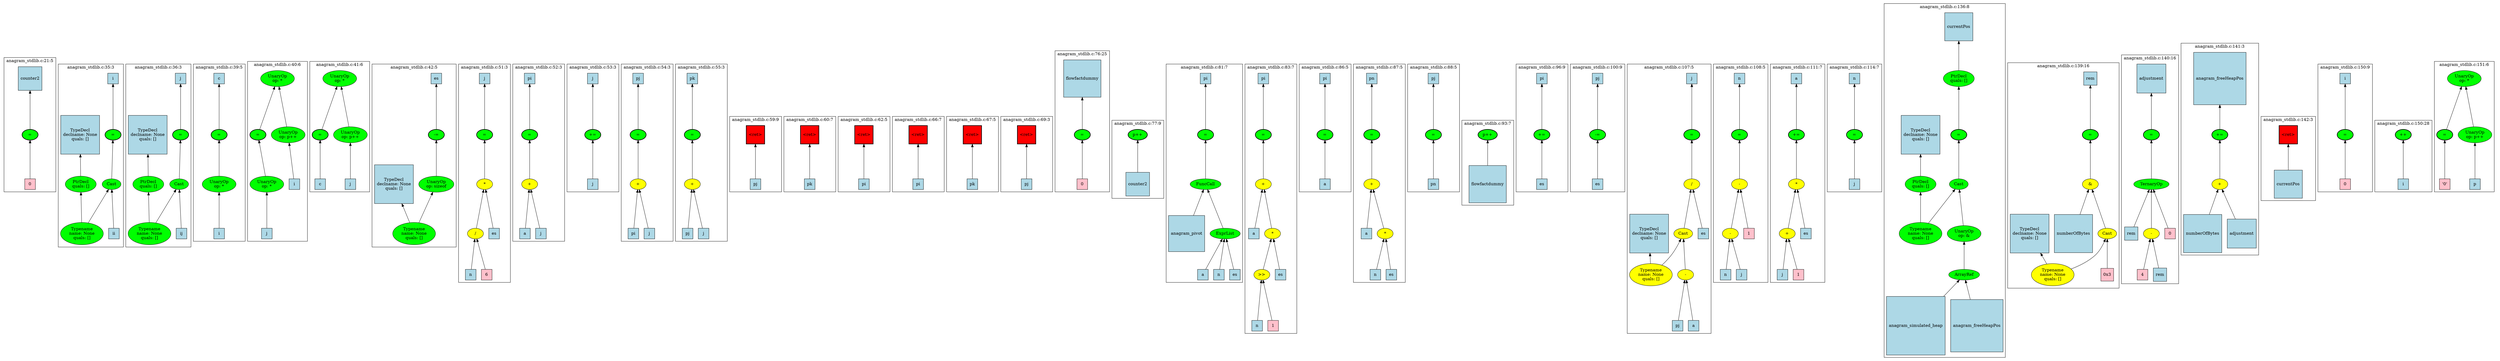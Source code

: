strict graph "" {
	graph [bb="0,0,6940.2,1037",
		newrank=true
	];
	node [label="\N"];
	{
		graph [rank=same,
			rankdir=LR
		];
		rank2	[height=0.5,
			label="",
			pos="0.5,655.95",
			style=invis,
			width=0.013889];
		2	[fillcolor=green,
			height=0.5,
			label="=",
			pos="79.5,655.95",
			style="filled,bold",
			width=0.75];
		rank2 -- 2	[pos="1.1172,655.95 18.161,655.95 35.206,655.95 52.25,655.95",
			style=invis];
		84	[fillcolor=green,
			height=0.5,
			label="=",
			pos="314.5,655.95",
			style="filled,bold",
			width=0.75];
		2 -- 84	[pos="91.683,672.22 105.94,689.76 131.34,716.65 160.5,727.7 205.8,744.88 227.11,751.15 269.5,727.7 290.09,716.31 302.52,691.13 308.95,\
673.85",
			style=invis];
		92	[fillcolor=green,
			height=0.5,
			label="=",
			pos="516.5,655.95",
			style="filled,bold",
			width=0.75];
		84 -- 92	[pos="320.63,673.57 327.72,690.89 341.22,716.33 362.5,727.7 383.87,739.12 450.31,739.43 471.5,727.7 492.09,716.31 504.52,691.13 510.95,\
673.85",
			style=invis];
		106	[fillcolor=green,
			height=0.5,
			label="=",
			pos="628.5,655.95",
			style="filled,bold",
			width=0.75];
		92 -- 106	[pos="543.62,655.95 562.85,655.95 582.08,655.95 601.31,655.95",
			style=invis];
		110	[fillcolor=green,
			height=0.5,
			label="=",
			pos="740.5,655.95",
			style="filled,bold",
			width=0.75];
		106 -- 110	[pos="655.62,655.95 674.85,655.95 694.08,655.95 713.31,655.95",
			style=invis];
		116	[fillcolor=green,
			height=0.5,
			label="=",
			pos="930.5,655.95",
			style="filled,bold",
			width=0.75];
		110 -- 116	[pos="746.05,673.85 752.48,691.13 764.91,716.31 785.5,727.7 823.22,748.57 844.47,748.02 882.5,727.7 903.78,716.33 917.28,690.89 924.37,\
673.57",
			style=invis];
		121	[fillcolor=green,
			height=0.5,
			label="-=",
			pos="1266.5,655.95",
			style="filled,bold",
			width=0.75];
		116 -- 121	[pos="936.05,673.85 942.48,691.13 954.91,716.31 975.5,727.7 1013.2,748.57 1030.1,735.3 1072.5,727.7 1137.7,716.03 1209.7,683.91 1244.8,\
666.89",
			style=invis];
		160	[fillcolor=green,
			height=0.5,
			label="=",
			pos="1403.5,655.95",
			style="filled,bold",
			width=0.75];
		121 -- 160	[pos="1293.5,655.95 1321.2,655.95 1348.8,655.95 1376.4,655.95",
			style=invis];
		167	[fillcolor=green,
			height=0.5,
			label="=",
			pos="1534.5,655.95",
			style="filled,bold",
			width=0.75];
		160 -- 167	[pos="1430.6,655.95 1456.2,655.95 1481.7,655.95 1507.3,655.95",
			style=invis];
		172	[fillcolor=green,
			height=0.5,
			label="+=",
			pos="1692.5,655.95",
			style="filled,bold",
			width=0.75];
		167 -- 172	[pos="1561.7,655.95 1596.2,655.95 1630.8,655.95 1665.4,655.95",
			style=invis];
		175	[fillcolor=green,
			height=0.5,
			label="=",
			pos="1826.5,655.95",
			style="filled,bold",
			width=0.75];
		172 -- 175	[pos="1719.7,655.95 1746.3,655.95 1772.8,655.95 1799.4,655.95",
			style=invis];
		180	[fillcolor=green,
			height=0.5,
			label="=",
			pos="1972.5,655.95",
			style="filled,bold",
			width=0.75];
		175 -- 180	[pos="1853.6,655.95 1884.1,655.95 1914.6,655.95 1945.1,655.95",
			style=invis];
		211	[fillcolor=red,
			height=0.65278,
			label="\<ret\>",
			pos="2130.5,655.95",
			shape=square,
			style="filled,bold",
			width=0.65278];
		180 -- 211	[pos="1999.7,655.95 2035.4,655.95 2071.2,655.95 2107,655.95",
			style=invis];
		213	[fillcolor=red,
			height=0.65278,
			label="\<ret\>",
			pos="2276.5,655.95",
			shape=square,
			style="filled,bold",
			width=0.65278];
		211 -- 213	[pos="2154.2,655.95 2187,655.95 2219.8,655.95 2252.6,655.95",
			style=invis];
		215	[fillcolor=red,
			height=0.65278,
			label="\<ret\>",
			pos="2422.5,655.95",
			shape=square,
			style="filled,bold",
			width=0.65278];
		213 -- 215	[pos="2300.2,655.95 2333,655.95 2365.8,655.95 2398.6,655.95",
			style=invis];
		234	[fillcolor=red,
			height=0.65278,
			label="\<ret\>",
			pos="2568.5,655.95",
			shape=square,
			style="filled,bold",
			width=0.65278];
		215 -- 234	[pos="2446.2,655.95 2479,655.95 2511.8,655.95 2544.6,655.95",
			style=invis];
		236	[fillcolor=red,
			height=0.65278,
			label="\<ret\>",
			pos="2714.5,655.95",
			shape=square,
			style="filled,bold",
			width=0.65278];
		234 -- 236	[pos="2592.2,655.95 2625,655.95 2657.8,655.95 2690.6,655.95",
			style=invis];
		238	[fillcolor=red,
			height=0.65278,
			label="\<ret\>",
			pos="2860.5,655.95",
			shape=square,
			style="filled,bold",
			width=0.65278];
		236 -- 238	[pos="2738.2,655.95 2771,655.95 2803.8,655.95 2836.6,655.95",
			style=invis];
		272	[fillcolor=green,
			height=0.5,
			label="=",
			pos="3009.5,655.95",
			style="filled,bold",
			width=0.75];
		238 -- 272	[pos="2884.1,655.95 2916.7,655.95 2949.4,655.95 2982.1,655.95",
			style=invis];
		276	[fillcolor=green,
			height=0.5,
			label="p++",
			pos="3159.5,655.95",
			style="filled,bold",
			width=0.75];
		272 -- 276	[pos="3036.7,655.95 3068.6,655.95 3100.4,655.95 3132.2,655.95",
			style=invis];
		288	[fillcolor=green,
			height=0.5,
			label="=",
			pos="3347.5,655.95",
			style="filled,bold",
			width=0.75];
		276 -- 288	[pos="3186.7,655.95 3231.3,655.95 3275.9,655.95 3320.5,655.95",
			style=invis];
		296	[fillcolor=green,
			height=0.5,
			label="=",
			pos="3522.5,655.95",
			style="filled,bold",
			width=0.75];
		288 -- 296	[pos="3374.5,655.95 3414.8,655.95 3455.1,655.95 3495.3,655.95",
			style=invis];
		311	[fillcolor=green,
			height=0.5,
			label="=",
			pos="3675.5,655.95",
			style="filled,bold",
			width=0.75];
		296 -- 311	[pos="3549.7,655.95 3582.6,655.95 3615.5,655.95 3648.5,655.95",
			style=invis];
		314	[fillcolor=green,
			height=0.5,
			label="=",
			pos="3814.5,655.95",
			style="filled,bold",
			width=0.75];
		311 -- 314	[pos="3702.6,655.95 3730.9,655.95 3759.2,655.95 3787.4,655.95",
			style=invis];
		321	[fillcolor=green,
			height=0.5,
			label="=",
			pos="3967.5,655.95",
			style="filled,bold",
			width=0.75];
		314 -- 321	[pos="3841.7,655.95 3874.6,655.95 3907.5,655.95 3940.5,655.95",
			style=invis];
		328	[fillcolor=green,
			height=0.5,
			label="p++",
			pos="4113.5,655.95",
			style="filled,bold",
			width=0.75];
		321 -- 328	[pos="3994.6,655.95 4025.1,655.95 4055.6,655.95 4086.1,655.95",
			style=invis];
		344	[fillcolor=green,
			height=0.5,
			label="+=",
			pos="4259.5,655.95",
			style="filled,bold",
			width=0.75];
		328 -- 344	[pos="4140.6,655.95 4171.1,655.95 4201.6,655.95 4232.1,655.95",
			style=invis];
		361	[fillcolor=green,
			height=0.5,
			label="-=",
			pos="4408.5,655.95",
			style="filled,bold",
			width=0.75];
		344 -- 361	[pos="4286.6,655.95 4318.2,655.95 4349.8,655.95 4381.4,655.95",
			style=invis];
		381	[fillcolor=green,
			height=0.5,
			label="=",
			pos="4675.5,655.95",
			style="filled,bold",
			width=0.75];
		361 -- 381	[pos="4435.6,655.95 4506.5,655.95 4577.4,655.95 4648.3,655.95",
			style=invis];
		392	[fillcolor=green,
			height=0.5,
			label="=",
			pos="4821.5,655.95",
			style="filled,bold",
			width=0.75];
		381 -- 392	[pos="4702.6,655.95 4733.1,655.95 4763.6,655.95 4794.1,655.95",
			style=invis];
		410	[fillcolor=green,
			height=0.5,
			label="+=",
			pos="4974.5,655.95",
			style="filled,bold",
			width=0.75];
		392 -- 410	[pos="4848.7,655.95 4881.6,655.95 4914.5,655.95 4947.5,655.95",
			style=invis];
		430	[fillcolor=green,
			height=0.5,
			label="=",
			pos="5123.5,655.95",
			style="filled,bold",
			width=0.75];
		410 -- 430	[pos="5001.6,655.95 5033.2,655.95 5064.8,655.95 5096.4,655.95",
			style=invis];
		487	[fillcolor=green,
			height=0.5,
			label="=",
			pos="5412.5,655.95",
			style="filled,bold",
			width=0.75];
		430 -- 487	[pos="5136.4,671.93 5151.7,689.48 5179,716.64 5209.5,727.7 5239.8,738.68 5325.4,741.59 5354.5,727.7 5377.9,716.52 5394.9,690.76 5404.3,\
673.35",
			style=invis];
		500	[fillcolor=green,
			height=0.5,
			label="=",
			pos="5774.5,655.95",
			style="filled,bold",
			width=0.75];
		487 -- 500	[pos="5439.7,655.95 5542.3,655.95 5644.8,655.95 5747.4,655.95",
			style=invis];
		510	[fillcolor=green,
			height=0.5,
			label="=",
			pos="5957.5,655.95",
			style="filled,bold",
			width=0.75];
		500 -- 510	[pos="5801.7,655.95 5844.6,655.95 5887.5,655.95 5930.4,655.95",
			style=invis];
		519	[fillcolor=green,
			height=0.5,
			label="+=",
			pos="6162.5,655.95",
			style="filled,bold",
			width=0.75];
		510 -- 519	[pos="5984.7,655.95 6035,655.95 6085.2,655.95 6135.4,655.95",
			style=invis];
		524	[fillcolor=red,
			height=0.65278,
			label="\<ret\>",
			pos="6350.5,655.95",
			shape=square,
			style="filled,bold",
			width=0.65278];
		519 -- 524	[pos="6189.7,655.95 6235.4,655.95 6281.2,655.95 6326.9,655.95",
			style=invis];
		545	[fillcolor=green,
			height=0.5,
			label="=",
			pos="6503.5,655.95",
			style="filled,bold",
			width=0.75];
		524 -- 545	[pos="6374.1,655.95 6408.2,655.95 6442.3,655.95 6476.5,655.95",
			style=invis];
		551	[fillcolor=green,
			height=0.5,
			label="++",
			pos="6660.5,655.95",
			style="filled,bold",
			width=0.75];
		545 -- 551	[pos="6530.8,655.95 6565,655.95 6599.2,655.95 6633.4,655.95",
			style=invis];
		554	[fillcolor=green,
			height=0.5,
			label="=",
			pos="6779.5,655.95",
			style="filled,bold",
			width=0.75];
		551 -- 554	[pos="6687.9,655.95 6709.4,655.95 6730.9,655.95 6752.3,655.95",
			style=invis];
		end	[height=0.5,
			label="",
			pos="6937.5,655.95",
			style=invis,
			width=0.013889];
		554 -- end	[pos="6785.1,673.85 6791.5,691.13 6803.9,716.31 6824.5,727.7 6862.2,748.57 6884.6,750.05 6921.5,727.7 6945.7,713.02 6940,669.85 6938,658.64",
			style=invis];
	}
	subgraph cluster84 {
		graph [bb="155.5,326.48,349.5,863.95",
			label="anagram_stdlib.c:35:3",
			lheight=0.21,
			lp="252.5,852.45",
			lwidth=1.69
		];
		84;
		86	[fillcolor=green,
			height=0.5,
			label=Cast,
			pos="314.5,513.95",
			style=filled,
			width=0.75];
		84 -- 86	[dir=back,
			pos="s,314.5,637.79 314.5,627.77 314.5,599.52 314.5,556.16 314.5,532.26"];
		87	[fillcolor=green,
			height=1.041,
			label="Typename
name: None
quals: []",
			pos="222.5,371.95",
			style=filled,
			width=1.6303];
		86 -- 87	[dir=back,
			pos="s,304.13,497.17 298.63,488.8 283.75,466.16 261.36,432.09 244.71,406.75"];
		91	[fillcolor=lightblue,
			height=0.5,
			label=ii,
			pos="317.5,371.95",
			shape=square,
			style=filled,
			width=0.5];
		86 -- 91	[dir=back,
			pos="s,314.87,495.79 315.08,485.77 315.69,457.52 316.62,414.16 317.13,390.26"];
		85	[fillcolor=lightblue,
			height=0.5,
			label=i,
			pos="314.5,814.95",
			shape=square,
			style=filled,
			width=0.5];
		85 -- 84	[dir=back,
			pos="s,314.5,796.85 314.5,786.72 314.5,754.3 314.5,701.15 314.5,674.03"];
		88	[fillcolor=green,
			height=0.74639,
			label="PtrDecl
quals: []",
			pos="219.5,513.95",
			style=filled,
			width=1.2178];
		88 -- 87	[dir=back,
			pos="s,220.06,486.95 220.28,476.69 220.72,456.07 221.27,430.32 221.71,409.64"];
		89	[fillcolor=lightblue,
			height=1.4722,
			label="TypeDecl
declname: None
quals: []",
			pos="216.5,655.95",
			shape=square,
			style=filled,
			width=1.4722];
		89 -- 88	[dir=back,
			pos="s,217.62,602.82 217.83,592.77 218.22,574.49 218.63,555.49 218.95,540.84"];
	}
	subgraph cluster110 {
		graph [bb="705.5,345.95,887.5,872.82",
			label="anagram_stdlib.c:40:6",
			lheight=0.21,
			lp="796.5,861.32",
			lwidth=1.69
		];
		110;
		114	[fillcolor=green,
			height=0.74639,
			label="UnaryOp
op: *",
			pos="760.5,513.95",
			style=filled,
			width=1.316];
		110 -- 114	[dir=back,
			pos="s,742.95,637.79 744.38,627.82 747.97,602.69 753.27,565.56 756.8,540.84"];
		115	[fillcolor=lightblue,
			height=0.5,
			label=j,
			pos="760.5,371.95",
			shape=square,
			style=filled,
			width=0.5];
		114 -- 115	[dir=back,
			pos="s,760.5,486.95 760.5,476.76 760.5,448.83 760.5,411.45 760.5,390.01"];
		111	[fillcolor=green,
			height=0.74639,
			label="UnaryOp
op: *",
			pos="796.5,814.95",
			style=filled,
			width=1.316];
		111 -- 110	[dir=back,
			pos="s,787.38,788.38 783.94,778.74 772.27,746.03 755.41,698.74 746.51,673.81"];
		112	[fillcolor=green,
			height=0.74639,
			label="UnaryOp
op: p++",
			pos="832.5,655.95",
			style=filled,
			width=1.316];
		111 -- 112	[dir=back,
			pos="s,802.44,788.03 804.69,778.24 811.37,749.11 820.64,708.67 826.61,682.66"];
		113	[fillcolor=lightblue,
			height=0.5,
			label=i,
			pos="843.5,513.95",
			shape=square,
			style=filled,
			width=0.5];
		112 -- 113	[dir=back,
			pos="s,834.54,628.95 835.34,618.76 837.54,590.83 840.48,553.45 842.16,532.01"];
	}
	subgraph cluster2 {
		graph [bb="9.5,487.95,147.5,877.95",
			label="anagram_stdlib.c:21:5",
			lheight=0.21,
			lp="78.5,866.45",
			lwidth=1.69
		];
		2;
		5	[fillcolor=pink,
			height=0.5,
			label=0,
			pos="79.5,513.95",
			shape=square,
			style=filled,
			width=0.5];
		2 -- 5	[dir=back,
			pos="s,79.5,637.79 79.5,627.77 79.5,599.52 79.5,556.16 79.5,532.26"];
		3	[fillcolor=lightblue,
			height=0.88889,
			label=counter2,
			pos="79.5,814.95",
			shape=square,
			style=filled,
			width=0.88889];
		3 -- 2	[dir=back,
			pos="s,79.5,782.94 79.5,772.53 79.5,740.51 79.5,697.8 79.5,674.29"];
	}
	subgraph cluster106 {
		graph [bb="559.5,345.95,697.5,863.95",
			label="anagram_stdlib.c:39:5",
			lheight=0.21,
			lp="628.5,852.45",
			lwidth=1.69
		];
		106;
		108	[fillcolor=green,
			height=0.74639,
			label="UnaryOp
op: *",
			pos="628.5,513.95",
			style=filled,
			width=1.316];
		106 -- 108	[dir=back,
			pos="s,628.5,637.79 628.5,627.48 628.5,602.35 628.5,565.45 628.5,540.84"];
		109	[fillcolor=lightblue,
			height=0.5,
			label=i,
			pos="628.5,371.95",
			shape=square,
			style=filled,
			width=0.5];
		108 -- 109	[dir=back,
			pos="s,628.5,486.95 628.5,476.76 628.5,448.83 628.5,411.45 628.5,390.01"];
		107	[fillcolor=lightblue,
			height=0.5,
			label=c,
			pos="628.5,814.95",
			shape=square,
			style=filled,
			width=0.5];
		107 -- 106	[dir=back,
			pos="s,628.5,796.85 628.5,786.72 628.5,754.3 628.5,701.15 628.5,674.03"];
	}
	subgraph cluster92 {
		graph [bb="357.5,326.48,551.5,863.95",
			label="anagram_stdlib.c:36:3",
			lheight=0.21,
			lp="454.5,852.45",
			lwidth=1.69
		];
		92;
		94	[fillcolor=green,
			height=0.5,
			label=Cast,
			pos="516.5,513.95",
			style=filled,
			width=0.75];
		92 -- 94	[dir=back,
			pos="s,516.5,637.79 516.5,627.77 516.5,599.52 516.5,556.16 516.5,532.26"];
		95	[fillcolor=green,
			height=1.041,
			label="Typename
name: None
quals: []",
			pos="424.5,371.95",
			style=filled,
			width=1.6303];
		94 -- 95	[dir=back,
			pos="s,506.13,497.17 500.63,488.8 485.75,466.16 463.36,432.09 446.71,406.75"];
		99	[fillcolor=lightblue,
			height=0.5,
			label=ij,
			pos="519.5,371.95",
			shape=square,
			style=filled,
			width=0.5];
		94 -- 99	[dir=back,
			pos="s,516.87,495.79 517.08,485.77 517.69,457.52 518.62,414.16 519.13,390.26"];
		93	[fillcolor=lightblue,
			height=0.5,
			label=j,
			pos="516.5,814.95",
			shape=square,
			style=filled,
			width=0.5];
		93 -- 92	[dir=back,
			pos="s,516.5,796.85 516.5,786.72 516.5,754.3 516.5,701.15 516.5,674.03"];
		96	[fillcolor=green,
			height=0.74639,
			label="PtrDecl
quals: []",
			pos="421.5,513.95",
			style=filled,
			width=1.2178];
		96 -- 95	[dir=back,
			pos="s,422.06,486.95 422.28,476.69 422.72,456.07 423.27,430.32 423.71,409.64"];
		97	[fillcolor=lightblue,
			height=1.4722,
			label="TypeDecl
declname: None
quals: []",
			pos="418.5,655.95",
			shape=square,
			style=filled,
			width=1.4722];
		97 -- 96	[dir=back,
			pos="s,419.62,602.82 419.83,592.77 420.22,574.49 420.63,555.49 420.95,540.84"];
	}
	subgraph cluster116 {
		graph [bb="895.5,487.95,1077.5,872.82",
			label="anagram_stdlib.c:41:6",
			lheight=0.21,
			lp="986.5,861.32",
			lwidth=1.69
		];
		116;
		120	[fillcolor=lightblue,
			height=0.5,
			label=c,
			pos="930.5,513.95",
			shape=square,
			style=filled,
			width=0.5];
		116 -- 120	[dir=back,
			pos="s,930.5,637.79 930.5,627.77 930.5,599.52 930.5,556.16 930.5,532.26"];
		117	[fillcolor=green,
			height=0.74639,
			label="UnaryOp
op: *",
			pos="986.5,814.95",
			style=filled,
			width=1.316];
		117 -- 116	[dir=back,
			pos="s,977.38,788.38 973.94,778.74 962.27,746.03 945.41,698.74 936.51,673.81"];
		118	[fillcolor=green,
			height=0.74639,
			label="UnaryOp
op: p++",
			pos="1022.5,655.95",
			style=filled,
			width=1.316];
		117 -- 118	[dir=back,
			pos="s,992.44,788.03 994.69,778.24 1001.4,749.11 1010.6,708.67 1016.6,682.66"];
		119	[fillcolor=lightblue,
			height=0.5,
			label=j,
			pos="1022.5,513.95",
			shape=square,
			style=filled,
			width=0.5];
		118 -- 119	[dir=back,
			pos="s,1022.5,628.95 1022.5,618.76 1022.5,590.83 1022.5,553.45 1022.5,532.01"];
	}
	subgraph cluster121 {
		graph [bb="1085.5,326.48,1323.5,863.95",
			label="anagram_stdlib.c:42:5",
			lheight=0.21,
			lp="1204.5,852.45",
			lwidth=1.69
		];
		121;
		123	[fillcolor=green,
			height=0.74639,
			label="UnaryOp
op: sizeof",
			pos="1266.5,513.95",
			style=filled,
			width=1.3749];
		121 -- 123	[dir=back,
			pos="s,1266.5,637.79 1266.5,627.48 1266.5,602.35 1266.5,565.45 1266.5,540.84"];
		124	[fillcolor=green,
			height=1.041,
			label="Typename
name: None
quals: []",
			pos="1204.5,371.95",
			style=filled,
			width=1.6303];
		123 -- 124	[dir=back,
			pos="s,1255.3,487.6 1251.1,478.24 1241.7,456.88 1229.6,429.57 1220.1,408.12"];
		122	[fillcolor=lightblue,
			height=0.5,
			label=es,
			pos="1266.5,814.95",
			shape=square,
			style=filled,
			width=0.5];
		122 -- 121	[dir=back,
			pos="s,1266.5,796.85 1266.5,786.72 1266.5,754.3 1266.5,701.15 1266.5,674.03"];
		125	[fillcolor=lightblue,
			height=1.4722,
			label="TypeDecl
declname: None
quals: []",
			pos="1146.5,513.95",
			shape=square,
			style=filled,
			width=1.4722];
		125 -- 124	[dir=back,
			pos="s,1168.1,460.82 1172,451.31 1178.1,436.68 1184.4,421.56 1189.8,408.55"];
	}
	subgraph cluster160 {
		graph [bb="1331.5,219.48,1469.5,863.95",
			label="anagram_stdlib.c:51:3",
			lheight=0.21,
			lp="1400.5,852.45",
			lwidth=1.69
		];
		160;
		162	[fillcolor=yellow,
			height=0.5,
			label="*",
			pos="1403.5,513.95",
			style=filled,
			width=0.75];
		160 -- 162	[dir=back,
			pos="s,1403.5,637.79 1403.5,627.77 1403.5,599.52 1403.5,556.16 1403.5,532.26"];
		163	[fillcolor=yellow,
			height=0.5,
			label="/",
			pos="1373.5,371.95",
			style=filled,
			width=0.75];
		162 -- 163	[dir=back,
			pos="s,1399.9,496.07 1397.7,486.02 1391.6,457.63 1382.3,413.79 1377.1,389.9"];
		166	[fillcolor=lightblue,
			height=0.5,
			label=es,
			pos="1436.5,371.95",
			shape=square,
			style=filled,
			width=0.5];
		162 -- 166	[dir=back,
			pos="s,1407.5,496.07 1409.8,486.08 1416.5,457.86 1426.7,414.34 1432.4,390.34"];
		164	[fillcolor=lightblue,
			height=0.5,
			label=n,
			pos="1365.5,245.48",
			shape=square,
			style=filled,
			width=0.5];
		163 -- 164	[dir=back,
			pos="s,1372.4,353.91 1371.8,343.87 1370.2,319.51 1367.9,284.46 1366.6,263.72"];
		165	[fillcolor=pink,
			height=0.5,
			label=6,
			pos="1419.5,245.48",
			shape=square,
			style=filled,
			width=0.5];
		163 -- 165	[dir=back,
			pos="s,1379.7,354.17 1383.3,344.48 1392.3,320.13 1405.4,284.72 1413.1,263.8"];
		161	[fillcolor=lightblue,
			height=0.5,
			label=j,
			pos="1403.5,814.95",
			shape=square,
			style=filled,
			width=0.5];
		161 -- 160	[dir=back,
			pos="s,1403.5,796.85 1403.5,786.72 1403.5,754.3 1403.5,701.15 1403.5,674.03"];
	}
	subgraph cluster167 {
		graph [bb="1477.5,345.95,1615.5,863.95",
			label="anagram_stdlib.c:52:3",
			lheight=0.21,
			lp="1546.5,852.45",
			lwidth=1.69
		];
		167;
		169	[fillcolor=yellow,
			height=0.5,
			label="+",
			pos="1534.5,513.95",
			style=filled,
			width=0.75];
		167 -- 169	[dir=back,
			pos="s,1534.5,637.79 1534.5,627.77 1534.5,599.52 1534.5,556.16 1534.5,532.26"];
		170	[fillcolor=lightblue,
			height=0.5,
			label=a,
			pos="1518.5,371.95",
			shape=square,
			style=filled,
			width=0.5];
		169 -- 170	[dir=back,
			pos="s,1532.5,495.79 1531.4,485.77 1528.2,457.52 1523.2,414.16 1520.5,390.26"];
		171	[fillcolor=lightblue,
			height=0.5,
			label=j,
			pos="1572.5,371.95",
			shape=square,
			style=filled,
			width=0.5];
		169 -- 171	[dir=back,
			pos="s,1539.1,496.07 1541.8,486.08 1549.5,457.86 1561.3,414.34 1567.8,390.34"];
		168	[fillcolor=lightblue,
			height=0.5,
			label=pi,
			pos="1534.5,814.95",
			shape=square,
			style=filled,
			width=0.5];
		168 -- 167	[dir=back,
			pos="s,1534.5,796.85 1534.5,786.72 1534.5,754.3 1534.5,701.15 1534.5,674.03"];
	}
	subgraph cluster172 {
		graph [bb="1623.5,487.95,1761.5,863.95",
			label="anagram_stdlib.c:53:3",
			lheight=0.21,
			lp="1692.5,852.45",
			lwidth=1.69
		];
		172;
		174	[fillcolor=lightblue,
			height=0.5,
			label=j,
			pos="1692.5,513.95",
			shape=square,
			style=filled,
			width=0.5];
		172 -- 174	[dir=back,
			pos="s,1692.5,637.79 1692.5,627.77 1692.5,599.52 1692.5,556.16 1692.5,532.26"];
		173	[fillcolor=lightblue,
			height=0.5,
			label=j,
			pos="1692.5,814.95",
			shape=square,
			style=filled,
			width=0.5];
		173 -- 172	[dir=back,
			pos="s,1692.5,796.85 1692.5,786.72 1692.5,754.3 1692.5,701.15 1692.5,674.03"];
	}
	subgraph cluster175 {
		graph [bb="1769.5,345.95,1907.5,863.95",
			label="anagram_stdlib.c:54:3",
			lheight=0.21,
			lp="1838.5,852.45",
			lwidth=1.69
		];
		175;
		177	[fillcolor=yellow,
			height=0.5,
			label="+",
			pos="1826.5,513.95",
			style=filled,
			width=0.75];
		175 -- 177	[dir=back,
			pos="s,1826.5,637.79 1826.5,627.77 1826.5,599.52 1826.5,556.16 1826.5,532.26"];
		178	[fillcolor=lightblue,
			height=0.5,
			label=pi,
			pos="1810.5,371.95",
			shape=square,
			style=filled,
			width=0.5];
		177 -- 178	[dir=back,
			pos="s,1824.5,495.79 1823.4,485.77 1820.2,457.52 1815.2,414.16 1812.5,390.26"];
		179	[fillcolor=lightblue,
			height=0.5,
			label=j,
			pos="1864.5,371.95",
			shape=square,
			style=filled,
			width=0.5];
		177 -- 179	[dir=back,
			pos="s,1831.1,496.07 1833.8,486.08 1841.5,457.86 1853.3,414.34 1859.8,390.34"];
		176	[fillcolor=lightblue,
			height=0.5,
			label=pj,
			pos="1826.5,814.95",
			shape=square,
			style=filled,
			width=0.5];
		176 -- 175	[dir=back,
			pos="s,1826.5,796.85 1826.5,786.72 1826.5,754.3 1826.5,701.15 1826.5,674.03"];
	}
	subgraph cluster180 {
		graph [bb="1915.5,345.95,2053.5,863.95",
			label="anagram_stdlib.c:55:3",
			lheight=0.21,
			lp="1984.5,852.45",
			lwidth=1.69
		];
		180;
		182	[fillcolor=yellow,
			height=0.5,
			label="+",
			pos="1972.5,513.95",
			style=filled,
			width=0.75];
		180 -- 182	[dir=back,
			pos="s,1972.5,637.79 1972.5,627.77 1972.5,599.52 1972.5,556.16 1972.5,532.26"];
		183	[fillcolor=lightblue,
			height=0.5,
			label=pj,
			pos="1956.5,371.95",
			shape=square,
			style=filled,
			width=0.5];
		182 -- 183	[dir=back,
			pos="s,1970.5,495.79 1969.4,485.77 1966.2,457.52 1961.2,414.16 1958.5,390.26"];
		184	[fillcolor=lightblue,
			height=0.5,
			label=j,
			pos="2010.5,371.95",
			shape=square,
			style=filled,
			width=0.5];
		182 -- 184	[dir=back,
			pos="s,1977.1,496.07 1979.8,486.08 1987.5,457.86 1999.3,414.34 2005.8,390.34"];
		181	[fillcolor=lightblue,
			height=0.5,
			label=pk,
			pos="1972.5,814.95",
			shape=square,
			style=filled,
			width=0.5];
		181 -- 180	[dir=back,
			pos="s,1972.5,796.85 1972.5,786.72 1972.5,754.3 1972.5,701.15 1972.5,674.03"];
	}
	subgraph cluster211 {
		graph [bb="2061.5,487.95,2199.5,710.45",
			label="anagram_stdlib.c:59:9",
			lheight=0.21,
			lp="2130.5,698.95",
			lwidth=1.69
		];
		211;
		212	[fillcolor=lightblue,
			height=0.5,
			label=pj,
			pos="2130.5,513.95",
			shape=square,
			style=filled,
			width=0.5];
		211 -- 212	[dir=back,
			pos="s,2130.5,632.15 2130.5,621.95 2130.5,593.74 2130.5,554.28 2130.5,532.01"];
	}
	subgraph cluster213 {
		graph [bb="2207.5,487.95,2345.5,710.45",
			label="anagram_stdlib.c:60:7",
			lheight=0.21,
			lp="2276.5,698.95",
			lwidth=1.69
		];
		213;
		214	[fillcolor=lightblue,
			height=0.5,
			label=pk,
			pos="2276.5,513.95",
			shape=square,
			style=filled,
			width=0.5];
		213 -- 214	[dir=back,
			pos="s,2276.5,632.15 2276.5,621.95 2276.5,593.74 2276.5,554.28 2276.5,532.01"];
	}
	subgraph cluster215 {
		graph [bb="2353.5,487.95,2491.5,710.45",
			label="anagram_stdlib.c:62:5",
			lheight=0.21,
			lp="2422.5,698.95",
			lwidth=1.69
		];
		215;
		216	[fillcolor=lightblue,
			height=0.5,
			label=pi,
			pos="2422.5,513.95",
			shape=square,
			style=filled,
			width=0.5];
		215 -- 216	[dir=back,
			pos="s,2422.5,632.15 2422.5,621.95 2422.5,593.74 2422.5,554.28 2422.5,532.01"];
	}
	subgraph cluster234 {
		graph [bb="2499.5,487.95,2637.5,710.45",
			label="anagram_stdlib.c:66:7",
			lheight=0.21,
			lp="2568.5,698.95",
			lwidth=1.69
		];
		234;
		235	[fillcolor=lightblue,
			height=0.5,
			label=pi,
			pos="2568.5,513.95",
			shape=square,
			style=filled,
			width=0.5];
		234 -- 235	[dir=back,
			pos="s,2568.5,632.15 2568.5,621.95 2568.5,593.74 2568.5,554.28 2568.5,532.01"];
	}
	subgraph cluster236 {
		graph [bb="2645.5,487.95,2783.5,710.45",
			label="anagram_stdlib.c:67:5",
			lheight=0.21,
			lp="2714.5,698.95",
			lwidth=1.69
		];
		236;
		237	[fillcolor=lightblue,
			height=0.5,
			label=pk,
			pos="2714.5,513.95",
			shape=square,
			style=filled,
			width=0.5];
		236 -- 237	[dir=back,
			pos="s,2714.5,632.15 2714.5,621.95 2714.5,593.74 2714.5,554.28 2714.5,532.01"];
	}
	subgraph cluster238 {
		graph [bb="2791.5,487.95,2929.5,710.45",
			label="anagram_stdlib.c:69:3",
			lheight=0.21,
			lp="2860.5,698.95",
			lwidth=1.69
		];
		238;
		239	[fillcolor=lightblue,
			height=0.5,
			label=pj,
			pos="2860.5,513.95",
			shape=square,
			style=filled,
			width=0.5];
		238 -- 239	[dir=back,
			pos="s,2860.5,632.15 2860.5,621.95 2860.5,593.74 2860.5,554.28 2860.5,532.01"];
	}
	subgraph cluster272 {
		graph [bb="2937.5,487.95,3082.5,897.95",
			label="anagram_stdlib.c:76:25",
			lheight=0.21,
			lp="3010,886.45",
			lwidth=1.79
		];
		272;
		275	[fillcolor=pink,
			height=0.5,
			label=0,
			pos="3009.5,513.95",
			shape=square,
			style=filled,
			width=0.5];
		272 -- 275	[dir=back,
			pos="s,3009.5,637.79 3009.5,627.77 3009.5,599.52 3009.5,556.16 3009.5,532.26"];
		273	[fillcolor=lightblue,
			height=1.4444,
			label=flowfactdummy,
			pos="3009.5,814.95",
			shape=square,
			style=filled,
			width=1.4444];
		273 -- 272	[dir=back,
			pos="s,3009.5,762.55 3009.5,752.31 3009.5,724.09 3009.5,692.82 3009.5,674.03"];
	}
	subgraph cluster276 {
		graph [bb="3090.5,473.95,3228.5,704.95",
			label="anagram_stdlib.c:77:9",
			lheight=0.21,
			lp="3159.5,693.45",
			lwidth=1.69
		];
		276;
		277	[fillcolor=lightblue,
			height=0.88889,
			label=counter2,
			pos="3159.5,513.95",
			shape=square,
			style=filled,
			width=0.88889];
		276 -- 277	[dir=back,
			pos="s,3159.5,637.79 3159.5,627.52 3159.5,604.13 3159.5,570.51 3159.5,546.11"];
	}
	subgraph cluster288 {
		graph [bb="3236.5,219.48,3452.5,863.95",
			label="anagram_stdlib.c:81:7",
			lheight=0.21,
			lp="3344.5,852.45",
			lwidth=1.69
		];
		288;
		290	[fillcolor=green,
			height=0.5,
			label=FuncCall,
			pos="3347.5,513.95",
			style=filled,
			width=1.1916];
		288 -- 290	[dir=back,
			pos="s,3347.5,637.79 3347.5,627.77 3347.5,599.52 3347.5,556.16 3347.5,532.26"];
		291	[fillcolor=lightblue,
			height=1.3611,
			label=anagram_pivot,
			pos="3293.5,371.95",
			shape=square,
			style=filled,
			width=1.3611];
		290 -- 291	[dir=back,
			pos="s,3341,496.07 3337.3,486.59 3330.2,468.19 3320.6,443.09 3312.1,421.16"];
		292	[fillcolor=green,
			height=0.5,
			label=ExprList,
			pos="3402.5,371.95",
			style=filled,
			width=1.1555];
		290 -- 292	[dir=back,
			pos="s,3354.1,496.07 3357.9,486.39 3369.1,458.02 3386.4,413.9 3395.8,389.9"];
		293	[fillcolor=lightblue,
			height=0.5,
			label=a,
			pos="3318.5,245.48",
			shape=square,
			style=filled,
			width=0.5];
		292 -- 293	[dir=back,
			pos="s,3391.3,354.42 3385.7,346.05 3369.3,321.7 3344.7,285.26 3330.2,263.88"];
		294	[fillcolor=lightblue,
			height=0.5,
			label=n,
			pos="3372.5,245.48",
			shape=square,
			style=filled,
			width=0.5];
		292 -- 294	[dir=back,
			pos="s,3398.4,353.91 3396,343.87 3390.1,319.51 3381.7,284.46 3376.7,263.72"];
		295	[fillcolor=lightblue,
			height=0.5,
			label=es,
			pos="3426.5,245.48",
			shape=square,
			style=filled,
			width=0.5];
		292 -- 295	[dir=back,
			pos="s,3405.8,353.91 3407.7,343.87 3412.4,319.51 3419.2,284.46 3423.2,263.72"];
		289	[fillcolor=lightblue,
			height=0.5,
			label=pi,
			pos="3347.5,814.95",
			shape=square,
			style=filled,
			width=0.5];
		289 -- 288	[dir=back,
			pos="s,3347.5,796.85 3347.5,786.72 3347.5,754.3 3347.5,701.15 3347.5,674.03"];
	}
	subgraph cluster296 {
		graph [bb="3460.5,68,3598.5,863.95",
			label="anagram_stdlib.c:83:7",
			lheight=0.21,
			lp="3529.5,852.45",
			lwidth=1.69
		];
		296;
		298	[fillcolor=yellow,
			height=0.5,
			label="+",
			pos="3522.5,513.95",
			style=filled,
			width=0.75];
		296 -- 298	[dir=back,
			pos="s,3522.5,637.79 3522.5,627.77 3522.5,599.52 3522.5,556.16 3522.5,532.26"];
		299	[fillcolor=lightblue,
			height=0.5,
			label=a,
			pos="3490.5,371.95",
			shape=square,
			style=filled,
			width=0.5];
		298 -- 299	[dir=back,
			pos="s,3518.6,496.07 3516.4,486.08 3509.9,457.86 3500,414.34 3494.5,390.34"];
		300	[fillcolor=yellow,
			height=0.5,
			label="*",
			pos="3553.5,371.95",
			style=filled,
			width=0.75];
		298 -- 300	[dir=back,
			pos="s,3526.2,496.07 3528.5,486.02 3534.7,457.63 3544.5,413.79 3549.7,389.9"];
		301	[fillcolor=yellow,
			height=0.5,
			label=">>",
			pos="3502.5,245.48",
			style=filled,
			width=0.75];
		300 -- 301	[dir=back,
			pos="s,3546.7,354.42 3542.9,344.97 3532.8,320.32 3517.9,284.03 3509.3,263.07"];
		304	[fillcolor=lightblue,
			height=0.5,
			label=es,
			pos="3565.5,245.48",
			shape=square,
			style=filled,
			width=0.5];
		300 -- 304	[dir=back,
			pos="s,3555.1,353.91 3556.1,343.87 3558.5,319.51 3561.8,284.46 3563.8,263.72"];
		297	[fillcolor=lightblue,
			height=0.5,
			label=pi,
			pos="3522.5,814.95",
			shape=square,
			style=filled,
			width=0.5];
		297 -- 296	[dir=back,
			pos="s,3522.5,796.85 3522.5,786.72 3522.5,754.3 3522.5,701.15 3522.5,674.03"];
		302	[fillcolor=lightblue,
			height=0.5,
			label=n,
			pos="3494.5,94",
			shape=square,
			style=filled,
			width=0.5];
		301 -- 302	[dir=back,
			pos="s,3501.6,227.33 3501,216.96 3499.4,186.44 3496.8,138.1 3495.4,112.41"];
		303	[fillcolor=pink,
			height=0.5,
			label=1,
			pos="3548.5,94",
			shape=square,
			style=filled,
			width=0.5];
		301 -- 303	[dir=back,
			pos="s,3507.7,227.62 3510.6,218.03 3520.1,187.42 3535.3,137.92 3543.3,112.02"];
	}
	subgraph cluster311 {
		graph [bb="3606.5,487.95,3744.5,863.95",
			label="anagram_stdlib.c:86:5",
			lheight=0.21,
			lp="3675.5,852.45",
			lwidth=1.69
		];
		311;
		313	[fillcolor=lightblue,
			height=0.5,
			label=a,
			pos="3675.5,513.95",
			shape=square,
			style=filled,
			width=0.5];
		311 -- 313	[dir=back,
			pos="s,3675.5,637.79 3675.5,627.77 3675.5,599.52 3675.5,556.16 3675.5,532.26"];
		312	[fillcolor=lightblue,
			height=0.5,
			label=pi,
			pos="3675.5,814.95",
			shape=square,
			style=filled,
			width=0.5];
		312 -- 311	[dir=back,
			pos="s,3675.5,796.85 3675.5,786.72 3675.5,754.3 3675.5,701.15 3675.5,674.03"];
	}
	subgraph cluster314 {
		graph [bb="3752.5,219.48,3890.5,863.95",
			label="anagram_stdlib.c:87:5",
			lheight=0.21,
			lp="3821.5,852.45",
			lwidth=1.69
		];
		314;
		316	[fillcolor=yellow,
			height=0.5,
			label="+",
			pos="3814.5,513.95",
			style=filled,
			width=0.75];
		314 -- 316	[dir=back,
			pos="s,3814.5,637.79 3814.5,627.77 3814.5,599.52 3814.5,556.16 3814.5,532.26"];
		317	[fillcolor=lightblue,
			height=0.5,
			label=a,
			pos="3785.5,371.95",
			shape=square,
			style=filled,
			width=0.5];
		316 -- 317	[dir=back,
			pos="s,3811,496.07 3808.9,486.08 3803.1,457.86 3794.1,414.34 3789.1,390.34"];
		318	[fillcolor=yellow,
			height=0.5,
			label="*",
			pos="3848.5,371.95",
			style=filled,
			width=0.75];
		316 -- 318	[dir=back,
			pos="s,3818.6,496.07 3821,486.02 3827.9,457.63 3838.6,413.79 3844.4,389.9"];
		319	[fillcolor=lightblue,
			height=0.5,
			label=n,
			pos="3802.5,245.48",
			shape=square,
			style=filled,
			width=0.5];
		318 -- 319	[dir=back,
			pos="s,3842.3,354.17 3838.7,344.48 3829.7,320.13 3816.6,284.72 3808.9,263.8"];
		320	[fillcolor=lightblue,
			height=0.5,
			label=es,
			pos="3856.5,245.48",
			shape=square,
			style=filled,
			width=0.5];
		318 -- 320	[dir=back,
			pos="s,3849.6,353.91 3850.2,343.87 3851.8,319.51 3854.1,284.46 3855.4,263.72"];
		315	[fillcolor=lightblue,
			height=0.5,
			label=pn,
			pos="3814.5,814.95",
			shape=square,
			style=filled,
			width=0.5];
		315 -- 314	[dir=back,
			pos="s,3814.5,796.85 3814.5,786.72 3814.5,754.3 3814.5,701.15 3814.5,674.03"];
	}
	subgraph cluster321 {
		graph [bb="3898.5,487.95,4036.5,863.95",
			label="anagram_stdlib.c:88:5",
			lheight=0.21,
			lp="3967.5,852.45",
			lwidth=1.69
		];
		321;
		323	[fillcolor=lightblue,
			height=0.5,
			label=pn,
			pos="3967.5,513.95",
			shape=square,
			style=filled,
			width=0.5];
		321 -- 323	[dir=back,
			pos="s,3967.5,637.79 3967.5,627.77 3967.5,599.52 3967.5,556.16 3967.5,532.26"];
		322	[fillcolor=lightblue,
			height=0.5,
			label=pj,
			pos="3967.5,814.95",
			shape=square,
			style=filled,
			width=0.5];
		322 -- 321	[dir=back,
			pos="s,3967.5,796.85 3967.5,786.72 3967.5,754.3 3967.5,701.15 3967.5,674.03"];
	}
	subgraph cluster328 {
		graph [bb="4044.5,453.95,4182.5,704.95",
			label="anagram_stdlib.c:93:7",
			lheight=0.21,
			lp="4113.5,693.45",
			lwidth=1.69
		];
		328;
		329	[fillcolor=lightblue,
			height=1.4444,
			label=flowfactdummy,
			pos="4113.5,513.95",
			shape=square,
			style=filled,
			width=1.4444];
		328 -- 329	[dir=back,
			pos="s,4113.5,637.79 4113.5,627.71 4113.5,610.2 4113.5,586.91 4113.5,566.04"];
	}
	subgraph cluster344 {
		graph [bb="4190.5,487.95,4328.5,863.95",
			label="anagram_stdlib.c:96:9",
			lheight=0.21,
			lp="4259.5,852.45",
			lwidth=1.69
		];
		344;
		346	[fillcolor=lightblue,
			height=0.5,
			label=es,
			pos="4259.5,513.95",
			shape=square,
			style=filled,
			width=0.5];
		344 -- 346	[dir=back,
			pos="s,4259.5,637.79 4259.5,627.77 4259.5,599.52 4259.5,556.16 4259.5,532.26"];
		345	[fillcolor=lightblue,
			height=0.5,
			label=pi,
			pos="4259.5,814.95",
			shape=square,
			style=filled,
			width=0.5];
		345 -- 344	[dir=back,
			pos="s,4259.5,796.85 4259.5,786.72 4259.5,754.3 4259.5,701.15 4259.5,674.03"];
	}
	subgraph cluster361 {
		graph [bb="4336.5,487.95,4481.5,863.95",
			label="anagram_stdlib.c:100:9",
			lheight=0.21,
			lp="4409,852.45",
			lwidth=1.79
		];
		361;
		363	[fillcolor=lightblue,
			height=0.5,
			label=es,
			pos="4408.5,513.95",
			shape=square,
			style=filled,
			width=0.5];
		361 -- 363	[dir=back,
			pos="s,4408.5,637.79 4408.5,627.77 4408.5,599.52 4408.5,556.16 4408.5,532.26"];
		362	[fillcolor=lightblue,
			height=0.5,
			label=pj,
			pos="4408.5,814.95",
			shape=square,
			style=filled,
			width=0.5];
		362 -- 361	[dir=back,
			pos="s,4408.5,796.85 4408.5,786.72 4408.5,754.3 4408.5,701.15 4408.5,674.03"];
	}
	subgraph cluster381 {
		graph [bb="4489.5,68,4737.5,863.95",
			label="anagram_stdlib.c:107:5",
			lheight=0.21,
			lp="4613.5,852.45",
			lwidth=1.79
		];
		381;
		383	[fillcolor=yellow,
			height=0.5,
			label="/",
			pos="4675.5,513.95",
			style=filled,
			width=0.75];
		381 -- 383	[dir=back,
			pos="s,4675.5,637.79 4675.5,627.77 4675.5,599.52 4675.5,556.16 4675.5,532.26"];
		384	[fillcolor=yellow,
			height=0.5,
			label=Cast,
			pos="4648.5,371.95",
			style=filled,
			width=0.75];
		383 -- 384	[dir=back,
			pos="s,4672.2,496.07 4670.3,486.02 4664.8,457.63 4656.4,413.79 4651.8,389.9"];
		391	[fillcolor=lightblue,
			height=0.5,
			label=es,
			pos="4711.5,371.95",
			shape=square,
			style=filled,
			width=0.5];
		383 -- 391	[dir=back,
			pos="s,4679.8,496.07 4682.4,486.08 4689.7,457.86 4700.9,414.34 4707,390.34"];
		385	[fillcolor=yellow,
			height=1.041,
			label="Typename
name: None
quals: []",
			pos="4556.5,245.48",
			style=filled,
			width=1.6303];
		384 -- 385	[dir=back,
			pos="s,4639.5,354.73 4634.4,345.87 4628.1,335.17 4620.3,322.69 4612.5,311.95 4604.2,300.57 4594.5,288.72 4585.5,278.28"];
		388	[fillcolor=yellow,
			height=0.5,
			label="-",
			pos="4660.5,245.48",
			style=filled,
			width=0.75];
		384 -- 388	[dir=back,
			pos="s,4650.1,353.91 4651.1,343.87 4653.5,319.51 4656.8,284.46 4658.8,263.72"];
		382	[fillcolor=lightblue,
			height=0.5,
			label=j,
			pos="4675.5,814.95",
			shape=square,
			style=filled,
			width=0.5];
		382 -- 381	[dir=back,
			pos="s,4675.5,796.85 4675.5,786.72 4675.5,754.3 4675.5,701.15 4675.5,674.03"];
		389	[fillcolor=lightblue,
			height=0.5,
			label=pj,
			pos="4631.5,94",
			shape=square,
			style=filled,
			width=0.5];
		388 -- 389	[dir=back,
			pos="s,4657.2,227.33 4655.2,217.36 4649.3,186.86 4639.9,138.22 4634.9,112.41"];
		390	[fillcolor=lightblue,
			height=0.5,
			label=a,
			pos="4685.5,94",
			shape=square,
			style=filled,
			width=0.5];
		388 -- 390	[dir=back,
			pos="s,4663.4,227.33 4665,217.36 4670.1,186.86 4678.3,138.22 4682.6,112.41"];
		386	[fillcolor=lightblue,
			height=1.4722,
			label="TypeDecl
declname: None
quals: []",
			pos="4550.5,371.95",
			shape=square,
			style=filled,
			width=1.4722];
		386 -- 385	[dir=back,
			pos="s,4553,318.89 4553.5,308.69 4553.9,299.96 4554.3,291.24 4554.7,283.2"];
	}
	subgraph cluster519 {
		graph [bb="6054.5,311.95,6270.5,915.95",
			label="anagram_stdlib.c:141:3",
			lheight=0.21,
			lp="6162.5,904.45",
			lwidth=1.79
		];
		519;
		521	[fillcolor=yellow,
			height=0.5,
			label="+",
			pos="6162.5,513.95",
			style=filled,
			width=0.75];
		519 -- 521	[dir=back,
			pos="s,6162.5,637.79 6162.5,627.77 6162.5,599.52 6162.5,556.16 6162.5,532.26"];
		522	[fillcolor=lightblue,
			height=1.4444,
			label=numberOfBytes,
			pos="6114.5,371.95",
			shape=square,
			style=filled,
			width=1.4444];
		521 -- 522	[dir=back,
			pos="s,6156.8,496.34 6153.5,486.77 6147.5,469.17 6139.3,445.41 6132.1,424.15"];
		523	[fillcolor=lightblue,
			height=1.0694,
			label=adjustment,
			pos="6223.5,371.95",
			shape=square,
			style=filled,
			width=1.0694];
		521 -- 523	[dir=back,
			pos="s,6169.7,496.34 6173.8,486.91 6183.2,465.44 6196.6,434.72 6207.1,410.58"];
		520	[fillcolor=lightblue,
			height=1.9444,
			label=anagram_freeHeapPos,
			pos="6162.5,814.95",
			shape=square,
			style=filled,
			width=1.9444];
		520 -- 519	[dir=back,
			pos="s,6162.5,744.63 6162.5,734.55 6162.5,711.8 6162.5,689.16 6162.5,674.25"];
	}
	subgraph cluster524 {
		graph [bb="6278.5,468.95,6423.5,710.45",
			label="anagram_stdlib.c:142:3",
			lheight=0.21,
			lp="6351,698.95",
			lwidth=1.79
		];
		524;
		525	[fillcolor=lightblue,
			height=1.0278,
			label=currentPos,
			pos="6350.5,513.95",
			shape=square,
			style=filled,
			width=1.0278];
		524 -- 525	[dir=back,
			pos="s,6350.5,632.15 6350.5,621.97 6350.5,600.71 6350.5,573.03 6350.5,551.16"];
	}
	subgraph cluster545 {
		graph [bb="6431.5,487.95,6576.5,863.95",
			label="anagram_stdlib.c:150:9",
			lheight=0.21,
			lp="6504,852.45",
			lwidth=1.79
		];
		545;
		547	[fillcolor=pink,
			height=0.5,
			label=0,
			pos="6503.5,513.95",
			shape=square,
			style=filled,
			width=0.5];
		545 -- 547	[dir=back,
			pos="s,6503.5,637.79 6503.5,627.77 6503.5,599.52 6503.5,556.16 6503.5,532.26"];
		546	[fillcolor=lightblue,
			height=0.5,
			label=i,
			pos="6503.5,814.95",
			shape=square,
			style=filled,
			width=0.5];
		546 -- 545	[dir=back,
			pos="s,6503.5,796.85 6503.5,786.72 6503.5,754.3 6503.5,701.15 6503.5,674.03"];
	}
	subgraph cluster551 {
		graph [bb="6584.5,487.95,6736.5,704.95",
			label="anagram_stdlib.c:150:28",
			lheight=0.21,
			lp="6660.5,693.45",
			lwidth=1.89
		];
		551;
		552	[fillcolor=lightblue,
			height=0.5,
			label=i,
			pos="6660.5,513.95",
			shape=square,
			style=filled,
			width=0.5];
		551 -- 552	[dir=back,
			pos="s,6660.5,637.79 6660.5,627.77 6660.5,599.52 6660.5,556.16 6660.5,532.26"];
	}
	subgraph cluster554 {
		graph [bb="6744.5,487.95,6926.5,872.82",
			label="anagram_stdlib.c:151:6",
			lheight=0.21,
			lp="6835.5,861.32",
			lwidth=1.79
		];
		554;
		558	[fillcolor=pink,
			height=0.5,
			label="'\0'",
			pos="6779.5,513.95",
			shape=square,
			style=filled,
			width=0.5];
		554 -- 558	[dir=back,
			pos="s,6779.5,637.79 6779.5,627.77 6779.5,599.52 6779.5,556.16 6779.5,532.26"];
		555	[fillcolor=green,
			height=0.74639,
			label="UnaryOp
op: *",
			pos="6835.5,814.95",
			style=filled,
			width=1.316];
		555 -- 554	[dir=back,
			pos="s,6826.4,788.38 6822.9,778.74 6811.3,746.03 6794.4,698.74 6785.5,673.81"];
		556	[fillcolor=green,
			height=0.74639,
			label="UnaryOp
op: p++",
			pos="6871.5,655.95",
			style=filled,
			width=1.316];
		555 -- 556	[dir=back,
			pos="s,6841.4,788.03 6843.7,778.24 6850.4,749.11 6859.6,708.67 6865.6,682.66"];
		557	[fillcolor=lightblue,
			height=0.5,
			label=p,
			pos="6871.5,513.95",
			shape=square,
			style=filled,
			width=0.5];
		556 -- 557	[dir=back,
			pos="s,6871.5,628.95 6871.5,618.76 6871.5,590.83 6871.5,553.45 6871.5,532.01"];
	}
	subgraph cluster392 {
		graph [bb="4745.5,219.48,4890.5,863.95",
			label="anagram_stdlib.c:108:5",
			lheight=0.21,
			lp="4818,852.45",
			lwidth=1.79
		];
		392;
		394	[fillcolor=yellow,
			height=0.5,
			label="-",
			pos="4821.5,513.95",
			style=filled,
			width=0.75];
		392 -- 394	[dir=back,
			pos="s,4821.5,637.79 4821.5,627.77 4821.5,599.52 4821.5,556.16 4821.5,532.26"];
		395	[fillcolor=yellow,
			height=0.5,
			label="-",
			pos="4790.5,371.95",
			style=filled,
			width=0.75];
		394 -- 395	[dir=back,
			pos="s,4817.8,496.07 4815.5,486.02 4809.3,457.63 4799.5,413.79 4794.3,389.9"];
		398	[fillcolor=pink,
			height=0.5,
			label=1,
			pos="4853.5,371.95",
			shape=square,
			style=filled,
			width=0.5];
		394 -- 398	[dir=back,
			pos="s,4825.4,496.07 4827.6,486.08 4834.1,457.86 4844,414.34 4849.5,390.34"];
		396	[fillcolor=lightblue,
			height=0.5,
			label=n,
			pos="4780.5,245.48",
			shape=square,
			style=filled,
			width=0.5];
		395 -- 396	[dir=back,
			pos="s,4789.1,353.91 4788.3,343.87 4786.4,319.51 4783.6,284.46 4781.9,263.72"];
		397	[fillcolor=lightblue,
			height=0.5,
			label=j,
			pos="4834.5,245.48",
			shape=square,
			style=filled,
			width=0.5];
		395 -- 397	[dir=back,
			pos="s,4796.4,354.17 4799.9,344.48 4808.5,320.13 4821,284.72 4828.4,263.8"];
		393	[fillcolor=lightblue,
			height=0.5,
			label=n,
			pos="4821.5,814.95",
			shape=square,
			style=filled,
			width=0.5];
		393 -- 392	[dir=back,
			pos="s,4821.5,796.85 4821.5,786.72 4821.5,754.3 4821.5,701.15 4821.5,674.03"];
	}
	subgraph cluster410 {
		graph [bb="4898.5,219.48,5043.5,863.95",
			label="anagram_stdlib.c:111:7",
			lheight=0.21,
			lp="4971,852.45",
			lwidth=1.79
		];
		410;
		412	[fillcolor=yellow,
			height=0.5,
			label="*",
			pos="4974.5,513.95",
			style=filled,
			width=0.75];
		410 -- 412	[dir=back,
			pos="s,4974.5,637.79 4974.5,627.77 4974.5,599.52 4974.5,556.16 4974.5,532.26"];
		413	[fillcolor=yellow,
			height=0.5,
			label="+",
			pos="4943.5,371.95",
			style=filled,
			width=0.75];
		412 -- 413	[dir=back,
			pos="s,4970.8,496.07 4968.5,486.02 4962.3,457.63 4952.5,413.79 4947.3,389.9"];
		416	[fillcolor=lightblue,
			height=0.5,
			label=es,
			pos="5006.5,371.95",
			shape=square,
			style=filled,
			width=0.5];
		412 -- 416	[dir=back,
			pos="s,4978.4,496.07 4980.6,486.08 4987.1,457.86 4997,414.34 5002.5,390.34"];
		414	[fillcolor=lightblue,
			height=0.5,
			label=j,
			pos="4933.5,245.48",
			shape=square,
			style=filled,
			width=0.5];
		413 -- 414	[dir=back,
			pos="s,4942.1,353.91 4941.3,343.87 4939.4,319.51 4936.6,284.46 4934.9,263.72"];
		415	[fillcolor=pink,
			height=0.5,
			label=1,
			pos="4987.5,245.48",
			shape=square,
			style=filled,
			width=0.5];
		413 -- 415	[dir=back,
			pos="s,4949.4,354.17 4952.9,344.48 4961.5,320.13 4974,284.72 4981.4,263.8"];
		411	[fillcolor=lightblue,
			height=0.5,
			label=a,
			pos="4974.5,814.95",
			shape=square,
			style=filled,
			width=0.5];
		411 -- 410	[dir=back,
			pos="s,4974.5,796.85 4974.5,786.72 4974.5,754.3 4974.5,701.15 4974.5,674.03"];
	}
	subgraph cluster430 {
		graph [bb="5051.5,487.95,5196.5,863.95",
			label="anagram_stdlib.c:114:7",
			lheight=0.21,
			lp="5124,852.45",
			lwidth=1.79
		];
		430;
		432	[fillcolor=lightblue,
			height=0.5,
			label=j,
			pos="5123.5,513.95",
			shape=square,
			style=filled,
			width=0.5];
		430 -- 432	[dir=back,
			pos="s,5123.5,637.79 5123.5,627.77 5123.5,599.52 5123.5,556.16 5123.5,532.26"];
		431	[fillcolor=lightblue,
			height=0.5,
			label=n,
			pos="5123.5,814.95",
			shape=square,
			style=filled,
			width=0.5];
		431 -- 430	[dir=back,
			pos="s,5123.5,796.85 5123.5,786.72 5123.5,754.3 5123.5,701.15 5123.5,674.03"];
	}
	subgraph cluster487 {
		graph [bb="5204.5,8,5534.5,1029",
			label="anagram_stdlib.c:136:8",
			lheight=0.21,
			lp="5369.5,1017.5",
			lwidth=1.79
		];
		487;
		491	[fillcolor=green,
			height=0.5,
			label=Cast,
			pos="5412.5,513.95",
			style=filled,
			width=0.75];
		487 -- 491	[dir=back,
			pos="s,5412.5,637.79 5412.5,627.77 5412.5,599.52 5412.5,556.16 5412.5,532.26"];
		492	[fillcolor=green,
			height=1.041,
			label="Typename
name: None
quals: []",
			pos="5301.5,371.95",
			style=filled,
			width=1.6303];
		491 -- 492	[dir=back,
			pos="s,5400.4,497.7 5394.2,489.85 5376,466.89 5347.9,431.46 5327.4,405.63"];
		496	[fillcolor=green,
			height=0.74639,
			label="UnaryOp
op: &",
			pos="5425.5,371.95",
			style=filled,
			width=1.316];
		491 -- 496	[dir=back,
			pos="s,5414.1,495.79 5415,485.82 5417.4,460.69 5420.8,423.56 5423.1,398.84"];
		497	[fillcolor=green,
			height=0.5,
			label=ArrayRef,
			pos="5425.5,245.48",
			style=filled,
			width=1.2277];
		496 -- 497	[dir=back,
			pos="s,5425.5,344.86 5425.5,334.61 5425.5,311.25 5425.5,281.98 5425.5,263.75"];
		488	[fillcolor=green,
			height=0.74639,
			label="PtrDecl
quals: []",
			pos="5412.5,814.95",
			style=filled,
			width=1.2178];
		488 -- 487	[dir=back,
			pos="s,5412.5,788.03 5412.5,778.01 5412.5,745.49 5412.5,699.01 5412.5,674.17"];
		489	[fillcolor=lightblue,
			height=1.0278,
			label=currentPos,
			pos="5412.5,960.95",
			shape=square,
			style=filled,
			width=1.0278];
		489 -- 488	[dir=back,
			pos="s,5412.5,923.62 5412.5,913.4 5412.5,889.67 5412.5,861.7 5412.5,841.83"];
		498	[fillcolor=lightblue,
			height=2.1667,
			label=anagram_simulated_heap,
			pos="5290.5,94",
			shape=square,
			style=filled,
			width=2.1667];
		497 -- 498	[dir=back,
			pos="s,5410.8,228.2 5403.8,220.46 5391.8,207.13 5376.1,189.74 5360.2,172.16"];
		499	[fillcolor=lightblue,
			height=1.9444,
			label=anagram_freeHeapPos,
			pos="5456.5,94",
			shape=square,
			style=filled,
			width=1.9444];
		497 -- 499	[dir=back,
			pos="s,5429.1,227.33 5431.1,217.26 5434.3,202.27 5438.3,182.92 5442.2,164.06"];
		493	[fillcolor=green,
			height=0.74639,
			label="PtrDecl
quals: []",
			pos="5301.5,513.95",
			style=filled,
			width=1.2178];
		493 -- 492	[dir=back,
			pos="s,5301.5,486.95 5301.5,476.69 5301.5,456.07 5301.5,430.32 5301.5,409.64"];
		494	[fillcolor=lightblue,
			height=1.4722,
			label="TypeDecl
declname: None
quals: []",
			pos="5301.5,655.95",
			shape=square,
			style=filled,
			width=1.4722];
		494 -- 493	[dir=back,
			pos="s,5301.5,602.82 5301.5,592.77 5301.5,574.49 5301.5,555.49 5301.5,540.84"];
	}
	subgraph cluster500 {
		graph [bb="5542.5,200,5858.5,864.95",
			label="anagram_stdlib.c:139:16",
			lheight=0.21,
			lp="5700.5,853.45",
			lwidth=1.89
		];
		500;
		503	[fillcolor=yellow,
			height=0.5,
			label="&",
			pos="5774.5,513.95",
			style=filled,
			width=0.75];
		500 -- 503	[dir=back,
			pos="s,5774.5,637.79 5774.5,627.77 5774.5,599.52 5774.5,556.16 5774.5,532.26"];
		504	[fillcolor=lightblue,
			height=1.4444,
			label=numberOfBytes,
			pos="5726.5,371.95",
			shape=square,
			style=filled,
			width=1.4444];
		503 -- 504	[dir=back,
			pos="s,5768.8,496.34 5765.5,486.77 5759.5,469.17 5751.3,445.41 5744.1,424.15"];
		505	[fillcolor=yellow,
			height=0.5,
			label=Cast,
			pos="5823.5,371.95",
			style=filled,
			width=0.75];
		503 -- 505	[dir=back,
			pos="s,5780.3,496.34 5783.7,486.64 5793.7,458.13 5809.3,413.53 5817.7,389.54"];
		506	[fillcolor=yellow,
			height=1.041,
			label="Typename
name: None
quals: []",
			pos="5668.5,245.48",
			style=filled,
			width=1.6303];
		505 -- 506	[dir=back,
			pos="s,5816.3,354.34 5811.7,345.38 5805.6,334.15 5797.4,321.41 5787.5,311.95 5767.4,292.72 5740.5,277.31 5717.4,266.28"];
		509	[fillcolor=pink,
			height=0.51389,
			label="0x3",
			pos="5823.5,245.48",
			shape=square,
			style=filled,
			width=0.51389];
		505 -- 509	[dir=back,
			pos="s,5823.5,353.91 5823.5,343.61 5823.5,319.42 5823.5,284.83 5823.5,264.12"];
		501	[fillcolor=lightblue,
			height=0.52778,
			label=rem,
			pos="5774.5,814.95",
			shape=square,
			style=filled,
			width=0.52778];
		501 -- 500	[dir=back,
			pos="s,5774.5,795.94 5774.5,785.78 5774.5,753.38 5774.5,701.2 5774.5,674.27"];
		507	[fillcolor=lightblue,
			height=1.4722,
			label="TypeDecl
declname: None
quals: []",
			pos="5603.5,371.95",
			shape=square,
			style=filled,
			width=1.4722];
		507 -- 506	[dir=back,
			pos="s,5630.7,318.89 5635.4,309.92 5640.5,300.11 5645.6,290.26 5650.3,281.35"];
	}
	subgraph cluster510 {
		graph [bb="5866.5,218.48,6046.5,884.45",
			label="anagram_stdlib.c:140:16",
			lheight=0.21,
			lp="5956.5,872.95",
			lwidth=1.89
		];
		510;
		513	[fillcolor=green,
			height=0.5,
			label=TernaryOp,
			pos="5957.5,513.95",
			style=filled,
			width=1.3721];
		510 -- 513	[dir=back,
			pos="s,5957.5,637.79 5957.5,627.77 5957.5,599.52 5957.5,556.16 5957.5,532.26"];
		514	[fillcolor=lightblue,
			height=0.52778,
			label=rem,
			pos="5893.5,371.95",
			shape=square,
			style=filled,
			width=0.52778];
		513 -- 514	[dir=back,
			pos="s,5949.8,496.07 5945.6,486.93 5932.9,459.09 5913,415.66 5901.9,391.23"];
		515	[fillcolor=yellow,
			height=0.5,
			label="-",
			pos="5957.5,371.95",
			style=filled,
			width=0.75];
		513 -- 515	[dir=back,
			pos="s,5957.5,495.79 5957.5,485.77 5957.5,457.52 5957.5,414.16 5957.5,390.26"];
		518	[fillcolor=pink,
			height=0.5,
			label=0,
			pos="6020.5,371.95",
			shape=square,
			style=filled,
			width=0.5];
		513 -- 518	[dir=back,
			pos="s,5965.1,496.07 5969.3,486.82 5981.9,458.63 6001.8,414.56 6012.7,390.34"];
		516	[fillcolor=pink,
			height=0.5,
			label=4,
			pos="5929.5,245.48",
			shape=square,
			style=filled,
			width=0.5];
		515 -- 516	[dir=back,
			pos="s,5953.7,353.91 5951.4,343.87 5945.9,319.51 5938,284.46 5933.4,263.72"];
		517	[fillcolor=lightblue,
			height=0.52778,
			label=rem,
			pos="5984.5,245.48",
			shape=square,
			style=filled,
			width=0.52778];
		515 -- 517	[dir=back,
			pos="s,5961.2,353.91 5963.3,344 5968.6,319.94 5976.1,285.39 5980.6,264.53"];
		511	[fillcolor=lightblue,
			height=1.0694,
			label=adjustment,
			pos="5957.5,814.95",
			shape=square,
			style=filled,
			width=1.0694];
		511 -- 510	[dir=back,
			pos="s,5957.5,776.35 5957.5,766.09 5957.5,734.86 5957.5,695.96 5957.5,674.05"];
	}
	rank1	[height=0.5,
		label="",
		pos="0.5,814.95",
		style=invis,
		width=0.013889];
	rank1 -- rank2	[pos="0.5,796.85 0.5,766.65 0.5,704.22 0.5,674.03",
		style=invis];
}
